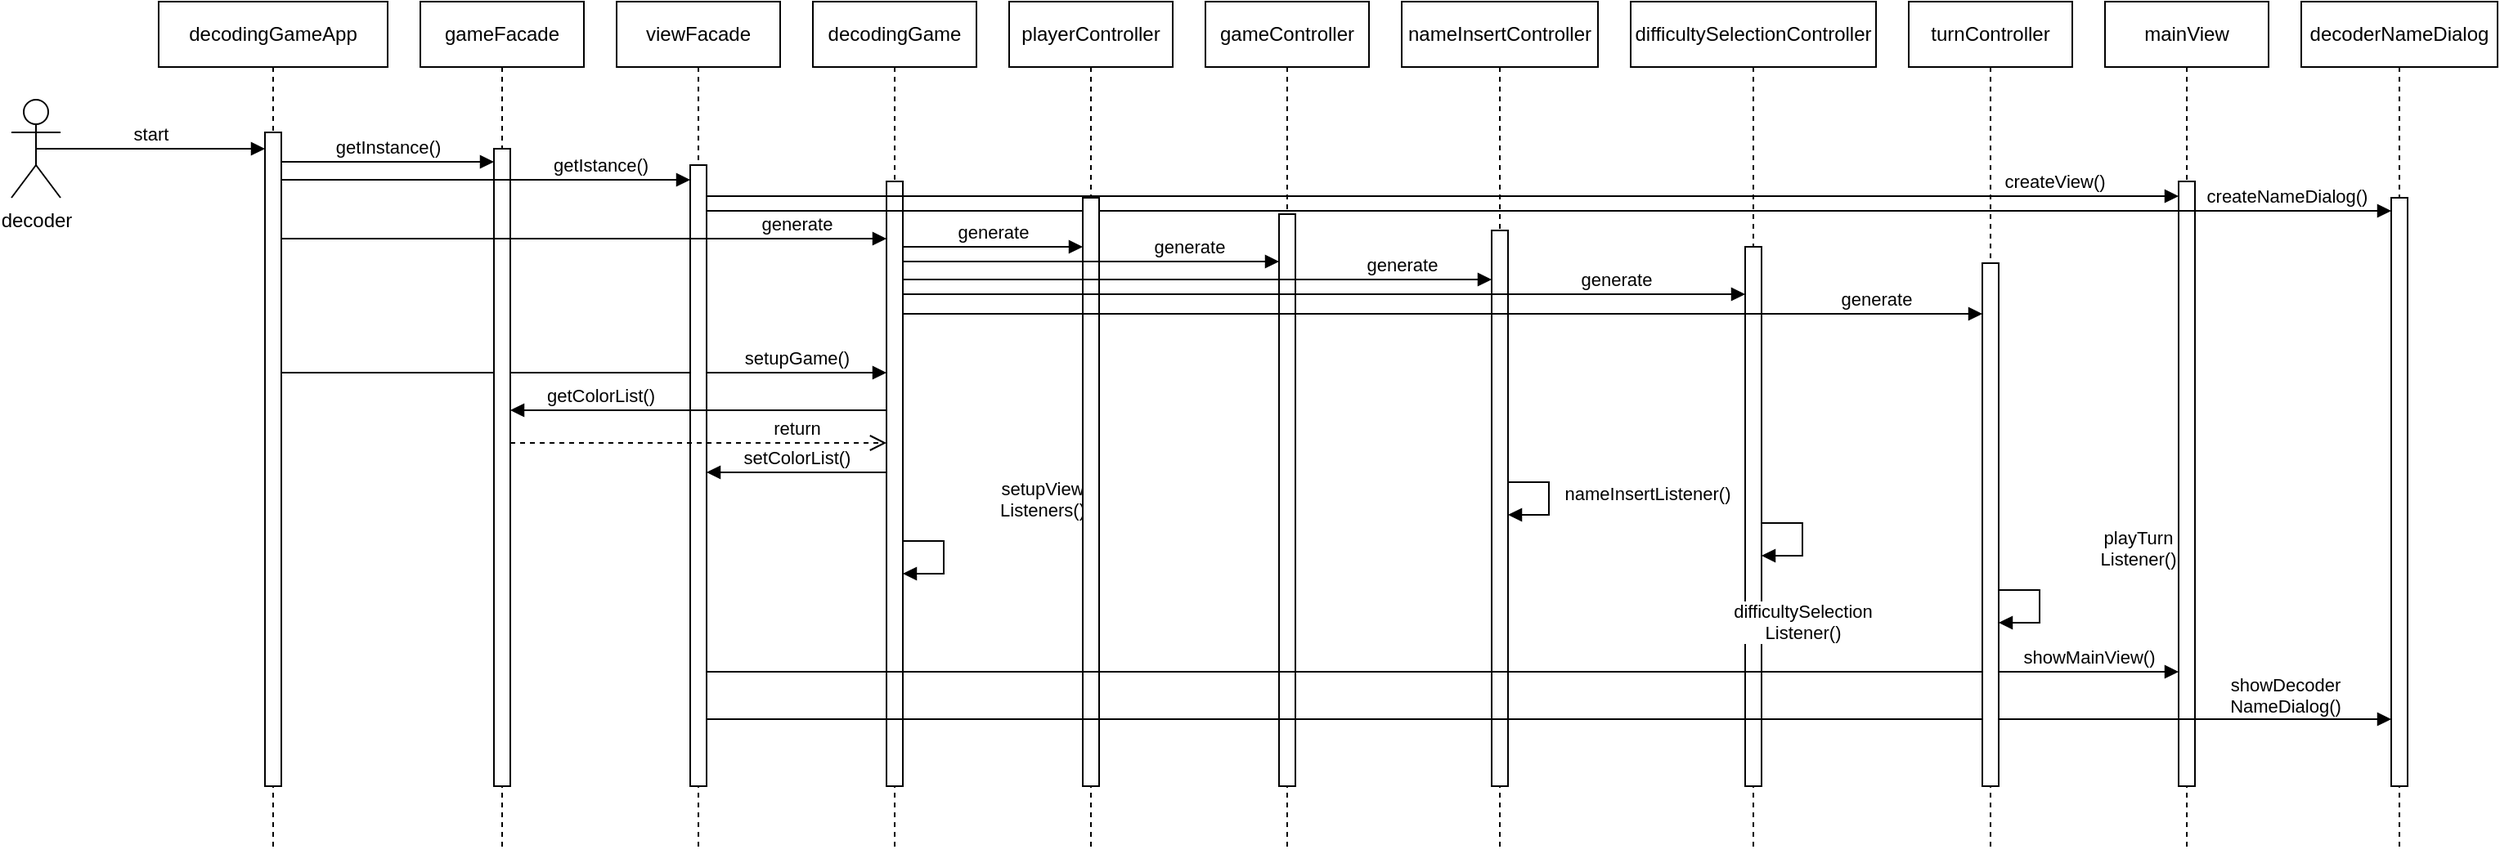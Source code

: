 <mxfile version="22.1.16" type="device" pages="2">
  <diagram name="applicationStart-setup" id="2YBvvXClWsGukQMizWep">
    <mxGraphModel dx="1793" dy="1045" grid="1" gridSize="10" guides="1" tooltips="1" connect="1" arrows="1" fold="1" page="1" pageScale="1" pageWidth="850" pageHeight="1100" math="0" shadow="0">
      <root>
        <mxCell id="0" />
        <mxCell id="1" parent="0" />
        <mxCell id="8UBQslbiQ1dqH_b8KJJY-15" value="decodingGameApp" style="shape=umlLifeline;perimeter=lifelinePerimeter;whiteSpace=wrap;html=1;container=1;dropTarget=0;collapsible=0;recursiveResize=0;outlineConnect=0;portConstraint=eastwest;newEdgeStyle={&quot;curved&quot;:0,&quot;rounded&quot;:0};" parent="1" vertex="1">
          <mxGeometry x="130" y="40" width="140" height="520" as="geometry" />
        </mxCell>
        <mxCell id="8UBQslbiQ1dqH_b8KJJY-16" value="" style="html=1;points=[[0,0,0,0,5],[0,1,0,0,-5],[1,0,0,0,5],[1,1,0,0,-5]];perimeter=orthogonalPerimeter;outlineConnect=0;targetShapes=umlLifeline;portConstraint=eastwest;newEdgeStyle={&quot;curved&quot;:0,&quot;rounded&quot;:0};" parent="8UBQslbiQ1dqH_b8KJJY-15" vertex="1">
          <mxGeometry x="65" y="80" width="10" height="400" as="geometry" />
        </mxCell>
        <mxCell id="8UBQslbiQ1dqH_b8KJJY-17" value="decoder" style="shape=umlActor;verticalLabelPosition=bottom;verticalAlign=top;html=1;" parent="1" vertex="1">
          <mxGeometry x="40" y="100" width="30" height="60" as="geometry" />
        </mxCell>
        <mxCell id="8UBQslbiQ1dqH_b8KJJY-18" value="start" style="html=1;verticalAlign=bottom;endArrow=block;curved=0;rounded=0;exitX=0.5;exitY=0.5;exitDx=0;exitDy=0;exitPerimeter=0;" parent="1" source="8UBQslbiQ1dqH_b8KJJY-17" target="8UBQslbiQ1dqH_b8KJJY-16" edge="1">
          <mxGeometry width="80" relative="1" as="geometry">
            <mxPoint x="140" y="140" as="sourcePoint" />
            <mxPoint x="220" y="140" as="targetPoint" />
          </mxGeometry>
        </mxCell>
        <mxCell id="8UBQslbiQ1dqH_b8KJJY-21" value="mainView" style="shape=umlLifeline;perimeter=lifelinePerimeter;whiteSpace=wrap;html=1;container=1;dropTarget=0;collapsible=0;recursiveResize=0;outlineConnect=0;portConstraint=eastwest;newEdgeStyle={&quot;curved&quot;:0,&quot;rounded&quot;:0};" parent="1" vertex="1">
          <mxGeometry x="1320" y="40" width="100" height="520" as="geometry" />
        </mxCell>
        <mxCell id="8UBQslbiQ1dqH_b8KJJY-27" value="" style="html=1;points=[[0,0,0,0,5],[0,1,0,0,-5],[1,0,0,0,5],[1,1,0,0,-5]];perimeter=orthogonalPerimeter;outlineConnect=0;targetShapes=umlLifeline;portConstraint=eastwest;newEdgeStyle={&quot;curved&quot;:0,&quot;rounded&quot;:0};" parent="8UBQslbiQ1dqH_b8KJJY-21" vertex="1">
          <mxGeometry x="45" y="110" width="10" height="370" as="geometry" />
        </mxCell>
        <mxCell id="8UBQslbiQ1dqH_b8KJJY-28" value="decoderNameDialog" style="shape=umlLifeline;perimeter=lifelinePerimeter;whiteSpace=wrap;html=1;container=1;dropTarget=0;collapsible=0;recursiveResize=0;outlineConnect=0;portConstraint=eastwest;newEdgeStyle={&quot;curved&quot;:0,&quot;rounded&quot;:0};" parent="1" vertex="1">
          <mxGeometry x="1440" y="40" width="120" height="520" as="geometry" />
        </mxCell>
        <mxCell id="8UBQslbiQ1dqH_b8KJJY-30" value="" style="html=1;points=[[0,0,0,0,5],[0,1,0,0,-5],[1,0,0,0,5],[1,1,0,0,-5]];perimeter=orthogonalPerimeter;outlineConnect=0;targetShapes=umlLifeline;portConstraint=eastwest;newEdgeStyle={&quot;curved&quot;:0,&quot;rounded&quot;:0};" parent="8UBQslbiQ1dqH_b8KJJY-28" vertex="1">
          <mxGeometry x="55" y="120" width="10" height="360" as="geometry" />
        </mxCell>
        <mxCell id="8UBQslbiQ1dqH_b8KJJY-29" value="setupGame()" style="html=1;verticalAlign=bottom;endArrow=block;curved=0;rounded=0;" parent="1" edge="1">
          <mxGeometry x="0.703" width="80" relative="1" as="geometry">
            <mxPoint x="205" y="267.0" as="sourcePoint" />
            <mxPoint x="575" y="267.0" as="targetPoint" />
            <mxPoint as="offset" />
          </mxGeometry>
        </mxCell>
        <mxCell id="DJOfWeLJxFiv9ff_7gT9-2" value="decodingGame" style="shape=umlLifeline;perimeter=lifelinePerimeter;whiteSpace=wrap;html=1;container=1;dropTarget=0;collapsible=0;recursiveResize=0;outlineConnect=0;portConstraint=eastwest;newEdgeStyle={&quot;curved&quot;:0,&quot;rounded&quot;:0};" parent="1" vertex="1">
          <mxGeometry x="530" y="40" width="100" height="520" as="geometry" />
        </mxCell>
        <mxCell id="DJOfWeLJxFiv9ff_7gT9-3" value="" style="html=1;points=[[0,0,0,0,5],[0,1,0,0,-5],[1,0,0,0,5],[1,1,0,0,-5]];perimeter=orthogonalPerimeter;outlineConnect=0;targetShapes=umlLifeline;portConstraint=eastwest;newEdgeStyle={&quot;curved&quot;:0,&quot;rounded&quot;:0};" parent="DJOfWeLJxFiv9ff_7gT9-2" vertex="1">
          <mxGeometry x="45" y="110" width="10" height="370" as="geometry" />
        </mxCell>
        <mxCell id="0B2PYAGFJCXUJfTsET5T-23" value="setupView&lt;br&gt;Listeners()" style="html=1;verticalAlign=bottom;endArrow=block;curved=0;rounded=0;" parent="DJOfWeLJxFiv9ff_7gT9-2" edge="1">
          <mxGeometry x="0.286" y="-30" width="80" relative="1" as="geometry">
            <mxPoint x="55" y="330" as="sourcePoint" />
            <mxPoint x="55" y="350" as="targetPoint" />
            <Array as="points">
              <mxPoint x="80" y="330" />
              <mxPoint x="80" y="350" />
            </Array>
            <mxPoint x="60" as="offset" />
          </mxGeometry>
        </mxCell>
        <mxCell id="DJOfWeLJxFiv9ff_7gT9-11" value="gameFacade" style="shape=umlLifeline;perimeter=lifelinePerimeter;whiteSpace=wrap;html=1;container=1;dropTarget=0;collapsible=0;recursiveResize=0;outlineConnect=0;portConstraint=eastwest;newEdgeStyle={&quot;curved&quot;:0,&quot;rounded&quot;:0};" parent="1" vertex="1">
          <mxGeometry x="290" y="40" width="100" height="520" as="geometry" />
        </mxCell>
        <mxCell id="DJOfWeLJxFiv9ff_7gT9-14" value="" style="html=1;points=[[0,0,0,0,5],[0,1,0,0,-5],[1,0,0,0,5],[1,1,0,0,-5]];perimeter=orthogonalPerimeter;outlineConnect=0;targetShapes=umlLifeline;portConstraint=eastwest;newEdgeStyle={&quot;curved&quot;:0,&quot;rounded&quot;:0};" parent="DJOfWeLJxFiv9ff_7gT9-11" vertex="1">
          <mxGeometry x="45" y="90" width="10" height="390" as="geometry" />
        </mxCell>
        <mxCell id="DJOfWeLJxFiv9ff_7gT9-12" value="viewFacade" style="shape=umlLifeline;perimeter=lifelinePerimeter;whiteSpace=wrap;html=1;container=1;dropTarget=0;collapsible=0;recursiveResize=0;outlineConnect=0;portConstraint=eastwest;newEdgeStyle={&quot;curved&quot;:0,&quot;rounded&quot;:0};" parent="1" vertex="1">
          <mxGeometry x="410" y="40" width="100" height="520" as="geometry" />
        </mxCell>
        <mxCell id="0B2PYAGFJCXUJfTsET5T-6" value="createNameDialog()" style="html=1;verticalAlign=bottom;endArrow=block;curved=0;rounded=0;" parent="DJOfWeLJxFiv9ff_7gT9-12" target="8UBQslbiQ1dqH_b8KJJY-30" edge="1">
          <mxGeometry x="0.876" width="80" relative="1" as="geometry">
            <mxPoint x="55" y="128" as="sourcePoint" />
            <mxPoint x="1105" y="128" as="targetPoint" />
            <mxPoint as="offset" />
          </mxGeometry>
        </mxCell>
        <mxCell id="DJOfWeLJxFiv9ff_7gT9-15" value="" style="html=1;points=[[0,0,0,0,5],[0,1,0,0,-5],[1,0,0,0,5],[1,1,0,0,-5]];perimeter=orthogonalPerimeter;outlineConnect=0;targetShapes=umlLifeline;portConstraint=eastwest;newEdgeStyle={&quot;curved&quot;:0,&quot;rounded&quot;:0};" parent="DJOfWeLJxFiv9ff_7gT9-12" vertex="1">
          <mxGeometry x="45" y="100" width="10" height="380" as="geometry" />
        </mxCell>
        <mxCell id="DJOfWeLJxFiv9ff_7gT9-26" value="getInstance()" style="html=1;verticalAlign=bottom;endArrow=block;curved=0;rounded=0;" parent="1" edge="1">
          <mxGeometry width="80" relative="1" as="geometry">
            <mxPoint x="205" y="138" as="sourcePoint" />
            <mxPoint x="335.0" y="138" as="targetPoint" />
          </mxGeometry>
        </mxCell>
        <mxCell id="DJOfWeLJxFiv9ff_7gT9-27" value="getIstance()" style="html=1;verticalAlign=bottom;endArrow=block;curved=0;rounded=0;" parent="1" edge="1">
          <mxGeometry x="0.56" width="80" relative="1" as="geometry">
            <mxPoint x="205" y="149" as="sourcePoint" />
            <mxPoint x="455.0" y="149" as="targetPoint" />
            <mxPoint as="offset" />
          </mxGeometry>
        </mxCell>
        <mxCell id="DJOfWeLJxFiv9ff_7gT9-28" value="generate" style="html=1;verticalAlign=bottom;endArrow=block;curved=0;rounded=0;" parent="1" edge="1">
          <mxGeometry x="0.703" width="80" relative="1" as="geometry">
            <mxPoint x="205" y="185" as="sourcePoint" />
            <mxPoint x="575" y="185" as="targetPoint" />
            <mxPoint as="offset" />
          </mxGeometry>
        </mxCell>
        <mxCell id="0B2PYAGFJCXUJfTsET5T-5" value="createView()" style="html=1;verticalAlign=bottom;endArrow=block;curved=0;rounded=0;" parent="1" target="8UBQslbiQ1dqH_b8KJJY-27" edge="1">
          <mxGeometry x="0.831" width="80" relative="1" as="geometry">
            <mxPoint x="465.0" y="159" as="sourcePoint" />
            <mxPoint x="1385" y="159" as="targetPoint" />
            <mxPoint as="offset" />
          </mxGeometry>
        </mxCell>
        <mxCell id="0B2PYAGFJCXUJfTsET5T-8" value="getColorList()" style="html=1;verticalAlign=bottom;endArrow=block;curved=0;rounded=0;" parent="1" edge="1">
          <mxGeometry x="0.522" width="80" relative="1" as="geometry">
            <mxPoint x="575" y="290" as="sourcePoint" />
            <mxPoint x="345" y="290" as="targetPoint" />
            <mxPoint as="offset" />
          </mxGeometry>
        </mxCell>
        <mxCell id="0B2PYAGFJCXUJfTsET5T-9" value="playerController" style="shape=umlLifeline;perimeter=lifelinePerimeter;whiteSpace=wrap;html=1;container=1;dropTarget=0;collapsible=0;recursiveResize=0;outlineConnect=0;portConstraint=eastwest;newEdgeStyle={&quot;curved&quot;:0,&quot;rounded&quot;:0};" parent="1" vertex="1">
          <mxGeometry x="650" y="40" width="100" height="520" as="geometry" />
        </mxCell>
        <mxCell id="0B2PYAGFJCXUJfTsET5T-14" value="" style="html=1;points=[[0,0,0,0,5],[0,1,0,0,-5],[1,0,0,0,5],[1,1,0,0,-5]];perimeter=orthogonalPerimeter;outlineConnect=0;targetShapes=umlLifeline;portConstraint=eastwest;newEdgeStyle={&quot;curved&quot;:0,&quot;rounded&quot;:0};" parent="0B2PYAGFJCXUJfTsET5T-9" vertex="1">
          <mxGeometry x="45" y="120" width="10" height="360" as="geometry" />
        </mxCell>
        <mxCell id="0B2PYAGFJCXUJfTsET5T-10" value="gameController" style="shape=umlLifeline;perimeter=lifelinePerimeter;whiteSpace=wrap;html=1;container=1;dropTarget=0;collapsible=0;recursiveResize=0;outlineConnect=0;portConstraint=eastwest;newEdgeStyle={&quot;curved&quot;:0,&quot;rounded&quot;:0};" parent="1" vertex="1">
          <mxGeometry x="770" y="40" width="100" height="520" as="geometry" />
        </mxCell>
        <mxCell id="0B2PYAGFJCXUJfTsET5T-15" value="" style="html=1;points=[[0,0,0,0,5],[0,1,0,0,-5],[1,0,0,0,5],[1,1,0,0,-5]];perimeter=orthogonalPerimeter;outlineConnect=0;targetShapes=umlLifeline;portConstraint=eastwest;newEdgeStyle={&quot;curved&quot;:0,&quot;rounded&quot;:0};" parent="0B2PYAGFJCXUJfTsET5T-10" vertex="1">
          <mxGeometry x="45" y="130" width="10" height="350" as="geometry" />
        </mxCell>
        <mxCell id="0B2PYAGFJCXUJfTsET5T-11" value="nameInsertController" style="shape=umlLifeline;perimeter=lifelinePerimeter;whiteSpace=wrap;html=1;container=1;dropTarget=0;collapsible=0;recursiveResize=0;outlineConnect=0;portConstraint=eastwest;newEdgeStyle={&quot;curved&quot;:0,&quot;rounded&quot;:0};" parent="1" vertex="1">
          <mxGeometry x="890" y="40" width="120" height="520" as="geometry" />
        </mxCell>
        <mxCell id="0B2PYAGFJCXUJfTsET5T-17" value="" style="html=1;points=[[0,0,0,0,5],[0,1,0,0,-5],[1,0,0,0,5],[1,1,0,0,-5]];perimeter=orthogonalPerimeter;outlineConnect=0;targetShapes=umlLifeline;portConstraint=eastwest;newEdgeStyle={&quot;curved&quot;:0,&quot;rounded&quot;:0};" parent="0B2PYAGFJCXUJfTsET5T-11" vertex="1">
          <mxGeometry x="55" y="140" width="10" height="340" as="geometry" />
        </mxCell>
        <mxCell id="0B2PYAGFJCXUJfTsET5T-21" value="nameInsertListener()" style="html=1;verticalAlign=bottom;endArrow=block;curved=0;rounded=0;" parent="0B2PYAGFJCXUJfTsET5T-11" edge="1">
          <mxGeometry x="0.171" y="60" width="80" relative="1" as="geometry">
            <mxPoint x="65" y="294" as="sourcePoint" />
            <mxPoint x="65" y="314" as="targetPoint" />
            <Array as="points">
              <mxPoint x="90" y="294" />
              <mxPoint x="90" y="314" />
            </Array>
            <mxPoint as="offset" />
          </mxGeometry>
        </mxCell>
        <mxCell id="0B2PYAGFJCXUJfTsET5T-12" value="difficultySelectionController" style="shape=umlLifeline;perimeter=lifelinePerimeter;whiteSpace=wrap;html=1;container=1;dropTarget=0;collapsible=0;recursiveResize=0;outlineConnect=0;portConstraint=eastwest;newEdgeStyle={&quot;curved&quot;:0,&quot;rounded&quot;:0};" parent="1" vertex="1">
          <mxGeometry x="1030" y="40" width="150" height="520" as="geometry" />
        </mxCell>
        <mxCell id="0B2PYAGFJCXUJfTsET5T-19" value="" style="html=1;points=[[0,0,0,0,5],[0,1,0,0,-5],[1,0,0,0,5],[1,1,0,0,-5]];perimeter=orthogonalPerimeter;outlineConnect=0;targetShapes=umlLifeline;portConstraint=eastwest;newEdgeStyle={&quot;curved&quot;:0,&quot;rounded&quot;:0};" parent="0B2PYAGFJCXUJfTsET5T-12" vertex="1">
          <mxGeometry x="70" y="150" width="10" height="330" as="geometry" />
        </mxCell>
        <mxCell id="0B2PYAGFJCXUJfTsET5T-13" value="generate" style="html=1;verticalAlign=bottom;endArrow=block;curved=0;rounded=0;" parent="1" edge="1">
          <mxGeometry width="80" relative="1" as="geometry">
            <mxPoint x="585.0" y="190.0" as="sourcePoint" />
            <mxPoint x="695.0" y="190.0" as="targetPoint" />
            <mxPoint as="offset" />
          </mxGeometry>
        </mxCell>
        <mxCell id="0B2PYAGFJCXUJfTsET5T-16" value="generate" style="html=1;verticalAlign=bottom;endArrow=block;curved=0;rounded=0;" parent="1" edge="1">
          <mxGeometry x="0.522" width="80" relative="1" as="geometry">
            <mxPoint x="585" y="199.0" as="sourcePoint" />
            <mxPoint x="815.0" y="199.0" as="targetPoint" />
            <mxPoint as="offset" />
          </mxGeometry>
        </mxCell>
        <mxCell id="0B2PYAGFJCXUJfTsET5T-18" value="generate" style="html=1;verticalAlign=bottom;endArrow=block;curved=0;rounded=0;" parent="1" edge="1">
          <mxGeometry x="0.694" width="80" relative="1" as="geometry">
            <mxPoint x="585" y="210.0" as="sourcePoint" />
            <mxPoint x="945.0" y="210.0" as="targetPoint" />
            <mxPoint as="offset" />
          </mxGeometry>
        </mxCell>
        <mxCell id="0B2PYAGFJCXUJfTsET5T-20" value="generate" style="html=1;verticalAlign=bottom;endArrow=block;curved=0;rounded=0;" parent="1" edge="1">
          <mxGeometry x="0.694" width="80" relative="1" as="geometry">
            <mxPoint x="585" y="219.0" as="sourcePoint" />
            <mxPoint x="1100.0" y="219.0" as="targetPoint" />
            <mxPoint as="offset" />
          </mxGeometry>
        </mxCell>
        <mxCell id="0B2PYAGFJCXUJfTsET5T-22" value="difficultySelection&lt;br&gt;Listener()" style="html=1;verticalAlign=bottom;endArrow=block;curved=0;rounded=0;" parent="1" edge="1">
          <mxGeometry x="0.286" y="55" width="80" relative="1" as="geometry">
            <mxPoint x="1110" y="359" as="sourcePoint" />
            <mxPoint x="1110" y="379" as="targetPoint" />
            <Array as="points">
              <mxPoint x="1135" y="359" />
              <mxPoint x="1135" y="379" />
            </Array>
            <mxPoint y="1" as="offset" />
          </mxGeometry>
        </mxCell>
        <mxCell id="0B2PYAGFJCXUJfTsET5T-24" value="showMainView()" style="html=1;verticalAlign=bottom;endArrow=block;curved=0;rounded=0;" parent="1" edge="1">
          <mxGeometry x="0.878" width="80" relative="1" as="geometry">
            <mxPoint x="465" y="450.0" as="sourcePoint" />
            <mxPoint x="1365" y="450.0" as="targetPoint" />
            <mxPoint as="offset" />
          </mxGeometry>
        </mxCell>
        <mxCell id="0B2PYAGFJCXUJfTsET5T-25" value="showDecoder&lt;br&gt;NameDialog()" style="html=1;verticalAlign=bottom;endArrow=block;curved=0;rounded=0;" parent="1" edge="1" target="8UBQslbiQ1dqH_b8KJJY-30">
          <mxGeometry x="0.874" y="-1" width="80" relative="1" as="geometry">
            <mxPoint x="465" y="479" as="sourcePoint" />
            <mxPoint x="1365" y="479" as="targetPoint" />
            <mxPoint as="offset" />
          </mxGeometry>
        </mxCell>
        <mxCell id="uSjIDnVug7ve8NyDCMjk-1" value="turnController" style="shape=umlLifeline;perimeter=lifelinePerimeter;whiteSpace=wrap;html=1;container=1;dropTarget=0;collapsible=0;recursiveResize=0;outlineConnect=0;portConstraint=eastwest;newEdgeStyle={&quot;curved&quot;:0,&quot;rounded&quot;:0};" vertex="1" parent="1">
          <mxGeometry x="1200" y="40" width="100" height="520" as="geometry" />
        </mxCell>
        <mxCell id="uSjIDnVug7ve8NyDCMjk-2" value="" style="html=1;points=[[0,0,0,0,5],[0,1,0,0,-5],[1,0,0,0,5],[1,1,0,0,-5]];perimeter=orthogonalPerimeter;outlineConnect=0;targetShapes=umlLifeline;portConstraint=eastwest;newEdgeStyle={&quot;curved&quot;:0,&quot;rounded&quot;:0};" vertex="1" parent="uSjIDnVug7ve8NyDCMjk-1">
          <mxGeometry x="45" y="160" width="10" height="320" as="geometry" />
        </mxCell>
        <mxCell id="uSjIDnVug7ve8NyDCMjk-6" value="playTurn&lt;br&gt;Listener()" style="html=1;verticalAlign=bottom;endArrow=block;curved=0;rounded=0;" edge="1" parent="uSjIDnVug7ve8NyDCMjk-1" source="uSjIDnVug7ve8NyDCMjk-2" target="uSjIDnVug7ve8NyDCMjk-2">
          <mxGeometry x="0.286" y="-30" width="80" relative="1" as="geometry">
            <mxPoint x="63" y="360" as="sourcePoint" />
            <mxPoint x="63" y="380" as="targetPoint" />
            <Array as="points">
              <mxPoint x="80" y="360" />
              <mxPoint x="80" y="380" />
            </Array>
            <mxPoint x="60" as="offset" />
          </mxGeometry>
        </mxCell>
        <mxCell id="uSjIDnVug7ve8NyDCMjk-3" value="generate" style="html=1;verticalAlign=bottom;endArrow=block;curved=0;rounded=0;" edge="1" parent="1">
          <mxGeometry x="0.803" width="80" relative="1" as="geometry">
            <mxPoint x="585" y="231" as="sourcePoint" />
            <mxPoint x="1245" y="231" as="targetPoint" />
            <mxPoint as="offset" />
          </mxGeometry>
        </mxCell>
        <mxCell id="uSjIDnVug7ve8NyDCMjk-4" value="return" style="html=1;verticalAlign=bottom;endArrow=open;dashed=1;endSize=8;curved=0;rounded=0;" edge="1" parent="1">
          <mxGeometry x="0.522" relative="1" as="geometry">
            <mxPoint x="345" y="310" as="sourcePoint" />
            <mxPoint x="575" y="310" as="targetPoint" />
            <mxPoint as="offset" />
          </mxGeometry>
        </mxCell>
        <mxCell id="uSjIDnVug7ve8NyDCMjk-5" value="setColorList()" style="html=1;verticalAlign=bottom;endArrow=block;curved=0;rounded=0;" edge="1" parent="1">
          <mxGeometry width="80" relative="1" as="geometry">
            <mxPoint x="575" y="328" as="sourcePoint" />
            <mxPoint x="465" y="328" as="targetPoint" />
          </mxGeometry>
        </mxCell>
      </root>
    </mxGraphModel>
  </diagram>
  <diagram id="_On1CPHkrPrnZP0AwY5P" name="applicationStart-insertName">
    <mxGraphModel dx="2206" dy="1286" grid="1" gridSize="10" guides="1" tooltips="1" connect="1" arrows="1" fold="1" page="1" pageScale="1" pageWidth="850" pageHeight="1100" math="0" shadow="0">
      <root>
        <mxCell id="0" />
        <mxCell id="1" parent="0" />
        <mxCell id="3ikbBXvfMEX1QEDy_wqh-2" value="if name empty" style="verticalAlign=top;align=left;spacingTop=8;spacingLeft=2;spacingRight=12;shape=cube;size=10;direction=south;fontStyle=4;html=1;whiteSpace=wrap;" vertex="1" parent="1">
          <mxGeometry x="440" y="320" width="1220" height="70" as="geometry" />
        </mxCell>
        <mxCell id="sco--fF0Km-xJIamULTa-1" value="" style="html=1;verticalAlign=bottom;endArrow=block;curved=0;rounded=0;entryX=0.03;entryY=-0.004;entryDx=0;entryDy=0;entryPerimeter=0;" edge="1" parent="1" target="sco--fF0Km-xJIamULTa-3" source="aWmx8Bfg__JZ4OJ4hVFh-20">
          <mxGeometry width="80" relative="1" as="geometry">
            <mxPoint x="1205" y="1340" as="sourcePoint" />
            <mxPoint x="339.69" y="1350" as="targetPoint" />
            <Array as="points">
              <mxPoint x="210" y="200" />
            </Array>
          </mxGeometry>
        </mxCell>
        <mxCell id="sco--fF0Km-xJIamULTa-2" value="ActionPerformed()" style="html=1;verticalAlign=bottom;endArrow=block;curved=0;rounded=0;" edge="1" parent="1">
          <mxGeometry x="0.722" width="80" relative="1" as="geometry">
            <mxPoint x="1565" y="178" as="sourcePoint" />
            <mxPoint x="1025" y="178" as="targetPoint" />
            <mxPoint as="offset" />
          </mxGeometry>
        </mxCell>
        <mxCell id="sco--fF0Km-xJIamULTa-3" value="handleDecoder&lt;br&gt;NameInput()" style="shape=umlFrame;whiteSpace=wrap;html=1;pointerEvents=0;width=90;height=30;" vertex="1" parent="1">
          <mxGeometry x="120" y="240" width="1720" height="320" as="geometry" />
        </mxCell>
        <mxCell id="sco--fF0Km-xJIamULTa-4" value="getDecoderName()" style="html=1;verticalAlign=bottom;endArrow=block;curved=0;rounded=0;" edge="1" parent="1">
          <mxGeometry x="0.874" width="80" relative="1" as="geometry">
            <mxPoint x="535" y="280" as="sourcePoint" />
            <mxPoint x="1565" y="280" as="targetPoint" />
            <mxPoint as="offset" />
          </mxGeometry>
        </mxCell>
        <mxCell id="sco--fF0Km-xJIamULTa-7" value="generate" style="html=1;verticalAlign=bottom;endArrow=block;curved=0;rounded=0;" edge="1" parent="1">
          <mxGeometry x="0.887" width="80" relative="1" as="geometry">
            <mxPoint x="775" y="470" as="sourcePoint" />
            <mxPoint x="1695" y="470" as="targetPoint" />
            <mxPoint as="offset" />
          </mxGeometry>
        </mxCell>
        <mxCell id="sco--fF0Km-xJIamULTa-9" value="generate" style="html=1;verticalAlign=bottom;endArrow=block;curved=0;rounded=0;" edge="1" parent="1">
          <mxGeometry x="0.913" width="80" relative="1" as="geometry">
            <mxPoint x="775" y="479" as="sourcePoint" />
            <mxPoint x="1815" y="479" as="targetPoint" />
            <mxPoint as="offset" />
          </mxGeometry>
        </mxCell>
        <mxCell id="sco--fF0Km-xJIamULTa-11" value="showGameInfo()" style="html=1;verticalAlign=bottom;endArrow=block;curved=0;rounded=0;" edge="1" parent="1">
          <mxGeometry x="0.878" y="-1" width="80" relative="1" as="geometry">
            <mxPoint x="529.81" y="499.0" as="sourcePoint" />
            <mxPoint x="1435" y="499.0" as="targetPoint" />
            <mxPoint as="offset" />
          </mxGeometry>
        </mxCell>
        <mxCell id="sco--fF0Km-xJIamULTa-18" value="hideDecoder&lt;br&gt;NameDialog()" style="html=1;verticalAlign=bottom;endArrow=block;curved=0;rounded=0;" edge="1" parent="1">
          <mxGeometry x="0.874" width="80" relative="1" as="geometry">
            <mxPoint x="535" y="528" as="sourcePoint" />
            <mxPoint x="1565" y="528" as="targetPoint" />
            <mxPoint as="offset" />
          </mxGeometry>
        </mxCell>
        <mxCell id="aWmx8Bfg__JZ4OJ4hVFh-1" value="decodingGameApp" style="shape=umlLifeline;perimeter=lifelinePerimeter;whiteSpace=wrap;html=1;container=1;dropTarget=0;collapsible=0;recursiveResize=0;outlineConnect=0;portConstraint=eastwest;newEdgeStyle={&quot;curved&quot;:0,&quot;rounded&quot;:0};" vertex="1" parent="1">
          <mxGeometry x="200" y="40" width="140" height="680" as="geometry" />
        </mxCell>
        <mxCell id="aWmx8Bfg__JZ4OJ4hVFh-2" value="" style="html=1;points=[[0,0,0,0,5],[0,1,0,0,-5],[1,0,0,0,5],[1,1,0,0,-5]];perimeter=orthogonalPerimeter;outlineConnect=0;targetShapes=umlLifeline;portConstraint=eastwest;newEdgeStyle={&quot;curved&quot;:0,&quot;rounded&quot;:0};" vertex="1" parent="aWmx8Bfg__JZ4OJ4hVFh-1">
          <mxGeometry x="65" y="80" width="10" height="560" as="geometry" />
        </mxCell>
        <mxCell id="aWmx8Bfg__JZ4OJ4hVFh-3" value="mainView" style="shape=umlLifeline;perimeter=lifelinePerimeter;whiteSpace=wrap;html=1;container=1;dropTarget=0;collapsible=0;recursiveResize=0;outlineConnect=0;portConstraint=eastwest;newEdgeStyle={&quot;curved&quot;:0,&quot;rounded&quot;:0};" vertex="1" parent="1">
          <mxGeometry x="1390" y="40" width="100" height="680" as="geometry" />
        </mxCell>
        <mxCell id="aWmx8Bfg__JZ4OJ4hVFh-4" value="" style="html=1;points=[[0,0,0,0,5],[0,1,0,0,-5],[1,0,0,0,5],[1,1,0,0,-5]];perimeter=orthogonalPerimeter;outlineConnect=0;targetShapes=umlLifeline;portConstraint=eastwest;newEdgeStyle={&quot;curved&quot;:0,&quot;rounded&quot;:0};" vertex="1" parent="aWmx8Bfg__JZ4OJ4hVFh-3">
          <mxGeometry x="45" y="80" width="10" height="560" as="geometry" />
        </mxCell>
        <mxCell id="aWmx8Bfg__JZ4OJ4hVFh-5" value="decoderNameDialog" style="shape=umlLifeline;perimeter=lifelinePerimeter;whiteSpace=wrap;html=1;container=1;dropTarget=0;collapsible=0;recursiveResize=0;outlineConnect=0;portConstraint=eastwest;newEdgeStyle={&quot;curved&quot;:0,&quot;rounded&quot;:0};" vertex="1" parent="1">
          <mxGeometry x="1510" y="40" width="120" height="680" as="geometry" />
        </mxCell>
        <mxCell id="aWmx8Bfg__JZ4OJ4hVFh-6" value="" style="html=1;points=[[0,0,0,0,5],[0,1,0,0,-5],[1,0,0,0,5],[1,1,0,0,-5]];perimeter=orthogonalPerimeter;outlineConnect=0;targetShapes=umlLifeline;portConstraint=eastwest;newEdgeStyle={&quot;curved&quot;:0,&quot;rounded&quot;:0};" vertex="1" parent="aWmx8Bfg__JZ4OJ4hVFh-5">
          <mxGeometry x="55" y="80" width="10" height="560" as="geometry" />
        </mxCell>
        <mxCell id="aWmx8Bfg__JZ4OJ4hVFh-7" value="decodingGame" style="shape=umlLifeline;perimeter=lifelinePerimeter;whiteSpace=wrap;html=1;container=1;dropTarget=0;collapsible=0;recursiveResize=0;outlineConnect=0;portConstraint=eastwest;newEdgeStyle={&quot;curved&quot;:0,&quot;rounded&quot;:0};" vertex="1" parent="1">
          <mxGeometry x="600" y="40" width="100" height="680" as="geometry" />
        </mxCell>
        <mxCell id="aWmx8Bfg__JZ4OJ4hVFh-8" value="" style="html=1;points=[[0,0,0,0,5],[0,1,0,0,-5],[1,0,0,0,5],[1,1,0,0,-5]];perimeter=orthogonalPerimeter;outlineConnect=0;targetShapes=umlLifeline;portConstraint=eastwest;newEdgeStyle={&quot;curved&quot;:0,&quot;rounded&quot;:0};" vertex="1" parent="aWmx8Bfg__JZ4OJ4hVFh-7">
          <mxGeometry x="45" y="80" width="10" height="560" as="geometry" />
        </mxCell>
        <mxCell id="aWmx8Bfg__JZ4OJ4hVFh-10" value="gameFacade" style="shape=umlLifeline;perimeter=lifelinePerimeter;whiteSpace=wrap;html=1;container=1;dropTarget=0;collapsible=0;recursiveResize=0;outlineConnect=0;portConstraint=eastwest;newEdgeStyle={&quot;curved&quot;:0,&quot;rounded&quot;:0};" vertex="1" parent="1">
          <mxGeometry x="360" y="40" width="100" height="680" as="geometry" />
        </mxCell>
        <mxCell id="aWmx8Bfg__JZ4OJ4hVFh-11" value="" style="html=1;points=[[0,0,0,0,5],[0,1,0,0,-5],[1,0,0,0,5],[1,1,0,0,-5]];perimeter=orthogonalPerimeter;outlineConnect=0;targetShapes=umlLifeline;portConstraint=eastwest;newEdgeStyle={&quot;curved&quot;:0,&quot;rounded&quot;:0};" vertex="1" parent="aWmx8Bfg__JZ4OJ4hVFh-10">
          <mxGeometry x="45" y="80" width="10" height="560" as="geometry" />
        </mxCell>
        <mxCell id="aWmx8Bfg__JZ4OJ4hVFh-12" value="viewFacade" style="shape=umlLifeline;perimeter=lifelinePerimeter;whiteSpace=wrap;html=1;container=1;dropTarget=0;collapsible=0;recursiveResize=0;outlineConnect=0;portConstraint=eastwest;newEdgeStyle={&quot;curved&quot;:0,&quot;rounded&quot;:0};" vertex="1" parent="1">
          <mxGeometry x="480" y="40" width="100" height="680" as="geometry" />
        </mxCell>
        <mxCell id="aWmx8Bfg__JZ4OJ4hVFh-14" value="" style="html=1;points=[[0,0,0,0,5],[0,1,0,0,-5],[1,0,0,0,5],[1,1,0,0,-5]];perimeter=orthogonalPerimeter;outlineConnect=0;targetShapes=umlLifeline;portConstraint=eastwest;newEdgeStyle={&quot;curved&quot;:0,&quot;rounded&quot;:0};" vertex="1" parent="aWmx8Bfg__JZ4OJ4hVFh-12">
          <mxGeometry x="45" y="80" width="10" height="560" as="geometry" />
        </mxCell>
        <mxCell id="aWmx8Bfg__JZ4OJ4hVFh-15" value="playerController" style="shape=umlLifeline;perimeter=lifelinePerimeter;whiteSpace=wrap;html=1;container=1;dropTarget=0;collapsible=0;recursiveResize=0;outlineConnect=0;portConstraint=eastwest;newEdgeStyle={&quot;curved&quot;:0,&quot;rounded&quot;:0};" vertex="1" parent="1">
          <mxGeometry x="720" y="40" width="100" height="680" as="geometry" />
        </mxCell>
        <mxCell id="aWmx8Bfg__JZ4OJ4hVFh-16" value="" style="html=1;points=[[0,0,0,0,5],[0,1,0,0,-5],[1,0,0,0,5],[1,1,0,0,-5]];perimeter=orthogonalPerimeter;outlineConnect=0;targetShapes=umlLifeline;portConstraint=eastwest;newEdgeStyle={&quot;curved&quot;:0,&quot;rounded&quot;:0};" vertex="1" parent="aWmx8Bfg__JZ4OJ4hVFh-15">
          <mxGeometry x="45" y="80" width="10" height="560" as="geometry" />
        </mxCell>
        <mxCell id="sco--fF0Km-xJIamULTa-8" value="create&lt;br&gt;Players()" style="html=1;verticalAlign=bottom;endArrow=block;curved=0;rounded=0;" edge="1" parent="aWmx8Bfg__JZ4OJ4hVFh-15" source="aWmx8Bfg__JZ4OJ4hVFh-16" target="aWmx8Bfg__JZ4OJ4hVFh-16">
          <mxGeometry x="0.3" y="-30" width="80" relative="1" as="geometry">
            <mxPoint x="295.0" y="409.0" as="sourcePoint" />
            <mxPoint x="55.0" y="409.0" as="targetPoint" />
            <mxPoint x="30" y="30" as="offset" />
            <Array as="points">
              <mxPoint x="90" y="380" />
              <mxPoint x="90" y="410" />
            </Array>
          </mxGeometry>
        </mxCell>
        <mxCell id="aWmx8Bfg__JZ4OJ4hVFh-17" value="gameController" style="shape=umlLifeline;perimeter=lifelinePerimeter;whiteSpace=wrap;html=1;container=1;dropTarget=0;collapsible=0;recursiveResize=0;outlineConnect=0;portConstraint=eastwest;newEdgeStyle={&quot;curved&quot;:0,&quot;rounded&quot;:0};" vertex="1" parent="1">
          <mxGeometry x="840" y="40" width="100" height="680" as="geometry" />
        </mxCell>
        <mxCell id="aWmx8Bfg__JZ4OJ4hVFh-18" value="" style="html=1;points=[[0,0,0,0,5],[0,1,0,0,-5],[1,0,0,0,5],[1,1,0,0,-5]];perimeter=orthogonalPerimeter;outlineConnect=0;targetShapes=umlLifeline;portConstraint=eastwest;newEdgeStyle={&quot;curved&quot;:0,&quot;rounded&quot;:0};" vertex="1" parent="aWmx8Bfg__JZ4OJ4hVFh-17">
          <mxGeometry x="45" y="80" width="10" height="560" as="geometry" />
        </mxCell>
        <mxCell id="aWmx8Bfg__JZ4OJ4hVFh-19" value="nameInsertController" style="shape=umlLifeline;perimeter=lifelinePerimeter;whiteSpace=wrap;html=1;container=1;dropTarget=0;collapsible=0;recursiveResize=0;outlineConnect=0;portConstraint=eastwest;newEdgeStyle={&quot;curved&quot;:0,&quot;rounded&quot;:0};" vertex="1" parent="1">
          <mxGeometry x="960" y="40" width="120" height="680" as="geometry" />
        </mxCell>
        <mxCell id="aWmx8Bfg__JZ4OJ4hVFh-20" value="" style="html=1;points=[[0,0,0,0,5],[0,1,0,0,-5],[1,0,0,0,5],[1,1,0,0,-5]];perimeter=orthogonalPerimeter;outlineConnect=0;targetShapes=umlLifeline;portConstraint=eastwest;newEdgeStyle={&quot;curved&quot;:0,&quot;rounded&quot;:0};" vertex="1" parent="aWmx8Bfg__JZ4OJ4hVFh-19">
          <mxGeometry x="55" y="80" width="10" height="560" as="geometry" />
        </mxCell>
        <mxCell id="aWmx8Bfg__JZ4OJ4hVFh-22" value="difficultySelectionController" style="shape=umlLifeline;perimeter=lifelinePerimeter;whiteSpace=wrap;html=1;container=1;dropTarget=0;collapsible=0;recursiveResize=0;outlineConnect=0;portConstraint=eastwest;newEdgeStyle={&quot;curved&quot;:0,&quot;rounded&quot;:0};" vertex="1" parent="1">
          <mxGeometry x="1100" y="40" width="150" height="680" as="geometry" />
        </mxCell>
        <mxCell id="aWmx8Bfg__JZ4OJ4hVFh-23" value="" style="html=1;points=[[0,0,0,0,5],[0,1,0,0,-5],[1,0,0,0,5],[1,1,0,0,-5]];perimeter=orthogonalPerimeter;outlineConnect=0;targetShapes=umlLifeline;portConstraint=eastwest;newEdgeStyle={&quot;curved&quot;:0,&quot;rounded&quot;:0};" vertex="1" parent="aWmx8Bfg__JZ4OJ4hVFh-22">
          <mxGeometry x="70" y="80" width="10" height="560" as="geometry" />
        </mxCell>
        <mxCell id="aWmx8Bfg__JZ4OJ4hVFh-24" value="encoder" style="shape=umlLifeline;perimeter=lifelinePerimeter;whiteSpace=wrap;html=1;container=1;dropTarget=0;collapsible=0;recursiveResize=0;outlineConnect=0;portConstraint=eastwest;newEdgeStyle={&quot;curved&quot;:0,&quot;rounded&quot;:0};" vertex="1" parent="1">
          <mxGeometry x="1650" y="40" width="100" height="680" as="geometry" />
        </mxCell>
        <mxCell id="aWmx8Bfg__JZ4OJ4hVFh-25" value="" style="html=1;points=[[0,0,0,0,5],[0,1,0,0,-5],[1,0,0,0,5],[1,1,0,0,-5]];perimeter=orthogonalPerimeter;outlineConnect=0;targetShapes=umlLifeline;portConstraint=eastwest;newEdgeStyle={&quot;curved&quot;:0,&quot;rounded&quot;:0};" vertex="1" parent="aWmx8Bfg__JZ4OJ4hVFh-24">
          <mxGeometry x="45" y="80" width="10" height="560" as="geometry" />
        </mxCell>
        <mxCell id="aWmx8Bfg__JZ4OJ4hVFh-26" value="decoder" style="shape=umlLifeline;perimeter=lifelinePerimeter;whiteSpace=wrap;html=1;container=1;dropTarget=0;collapsible=0;recursiveResize=0;outlineConnect=0;portConstraint=eastwest;newEdgeStyle={&quot;curved&quot;:0,&quot;rounded&quot;:0};" vertex="1" parent="1">
          <mxGeometry x="1770" y="40" width="100" height="680" as="geometry" />
        </mxCell>
        <mxCell id="aWmx8Bfg__JZ4OJ4hVFh-27" value="" style="html=1;points=[[0,0,0,0,5],[0,1,0,0,-5],[1,0,0,0,5],[1,1,0,0,-5]];perimeter=orthogonalPerimeter;outlineConnect=0;targetShapes=umlLifeline;portConstraint=eastwest;newEdgeStyle={&quot;curved&quot;:0,&quot;rounded&quot;:0};" vertex="1" parent="aWmx8Bfg__JZ4OJ4hVFh-26">
          <mxGeometry x="45" y="80" width="10" height="560" as="geometry" />
        </mxCell>
        <mxCell id="aWmx8Bfg__JZ4OJ4hVFh-30" value="turnController" style="shape=umlLifeline;perimeter=lifelinePerimeter;whiteSpace=wrap;html=1;container=1;dropTarget=0;collapsible=0;recursiveResize=0;outlineConnect=0;portConstraint=eastwest;newEdgeStyle={&quot;curved&quot;:0,&quot;rounded&quot;:0};" vertex="1" parent="1">
          <mxGeometry x="1270" y="40" width="100" height="680" as="geometry" />
        </mxCell>
        <mxCell id="aWmx8Bfg__JZ4OJ4hVFh-31" value="" style="html=1;points=[[0,0,0,0,5],[0,1,0,0,-5],[1,0,0,0,5],[1,1,0,0,-5]];perimeter=orthogonalPerimeter;outlineConnect=0;targetShapes=umlLifeline;portConstraint=eastwest;newEdgeStyle={&quot;curved&quot;:0,&quot;rounded&quot;:0};" vertex="1" parent="aWmx8Bfg__JZ4OJ4hVFh-30">
          <mxGeometry x="45" y="80" width="10" height="560" as="geometry" />
        </mxCell>
        <mxCell id="_7DcnUFTx_sTsbMC5BFR-1" value="decoder" style="shape=umlActor;verticalLabelPosition=bottom;verticalAlign=top;html=1;" vertex="1" parent="1">
          <mxGeometry x="60" y="120" width="30" height="60" as="geometry" />
        </mxCell>
        <mxCell id="BYAJR-9wO3H8oPpGWX_U-1" value="enter name" style="html=1;verticalAlign=bottom;endArrow=block;curved=0;rounded=0;exitX=0.5;exitY=0.5;exitDx=0;exitDy=0;exitPerimeter=0;" edge="1" parent="1" source="_7DcnUFTx_sTsbMC5BFR-1" target="aWmx8Bfg__JZ4OJ4hVFh-6">
          <mxGeometry x="0.918" width="80" relative="1" as="geometry">
            <mxPoint x="180" y="320" as="sourcePoint" />
            <mxPoint x="1620" y="690" as="targetPoint" />
            <Array as="points" />
            <mxPoint as="offset" />
          </mxGeometry>
        </mxCell>
        <mxCell id="3ikbBXvfMEX1QEDy_wqh-1" value="return" style="html=1;verticalAlign=bottom;endArrow=open;dashed=1;endSize=8;curved=0;rounded=0;" edge="1" parent="1">
          <mxGeometry x="0.893" relative="1" as="geometry">
            <mxPoint x="1565" y="300" as="sourcePoint" />
            <mxPoint x="535" y="300" as="targetPoint" />
            <mxPoint as="offset" />
          </mxGeometry>
        </mxCell>
        <mxCell id="3ikbBXvfMEX1QEDy_wqh-3" value="showNameError&lt;br&gt;NotValid()" style="html=1;verticalAlign=bottom;endArrow=block;curved=0;rounded=0;" edge="1" parent="1">
          <mxGeometry x="0.874" width="80" relative="1" as="geometry">
            <mxPoint x="535.0" y="367" as="sourcePoint" />
            <mxPoint x="1565" y="367" as="targetPoint" />
            <mxPoint as="offset" />
          </mxGeometry>
        </mxCell>
      </root>
    </mxGraphModel>
  </diagram>
</mxfile>
